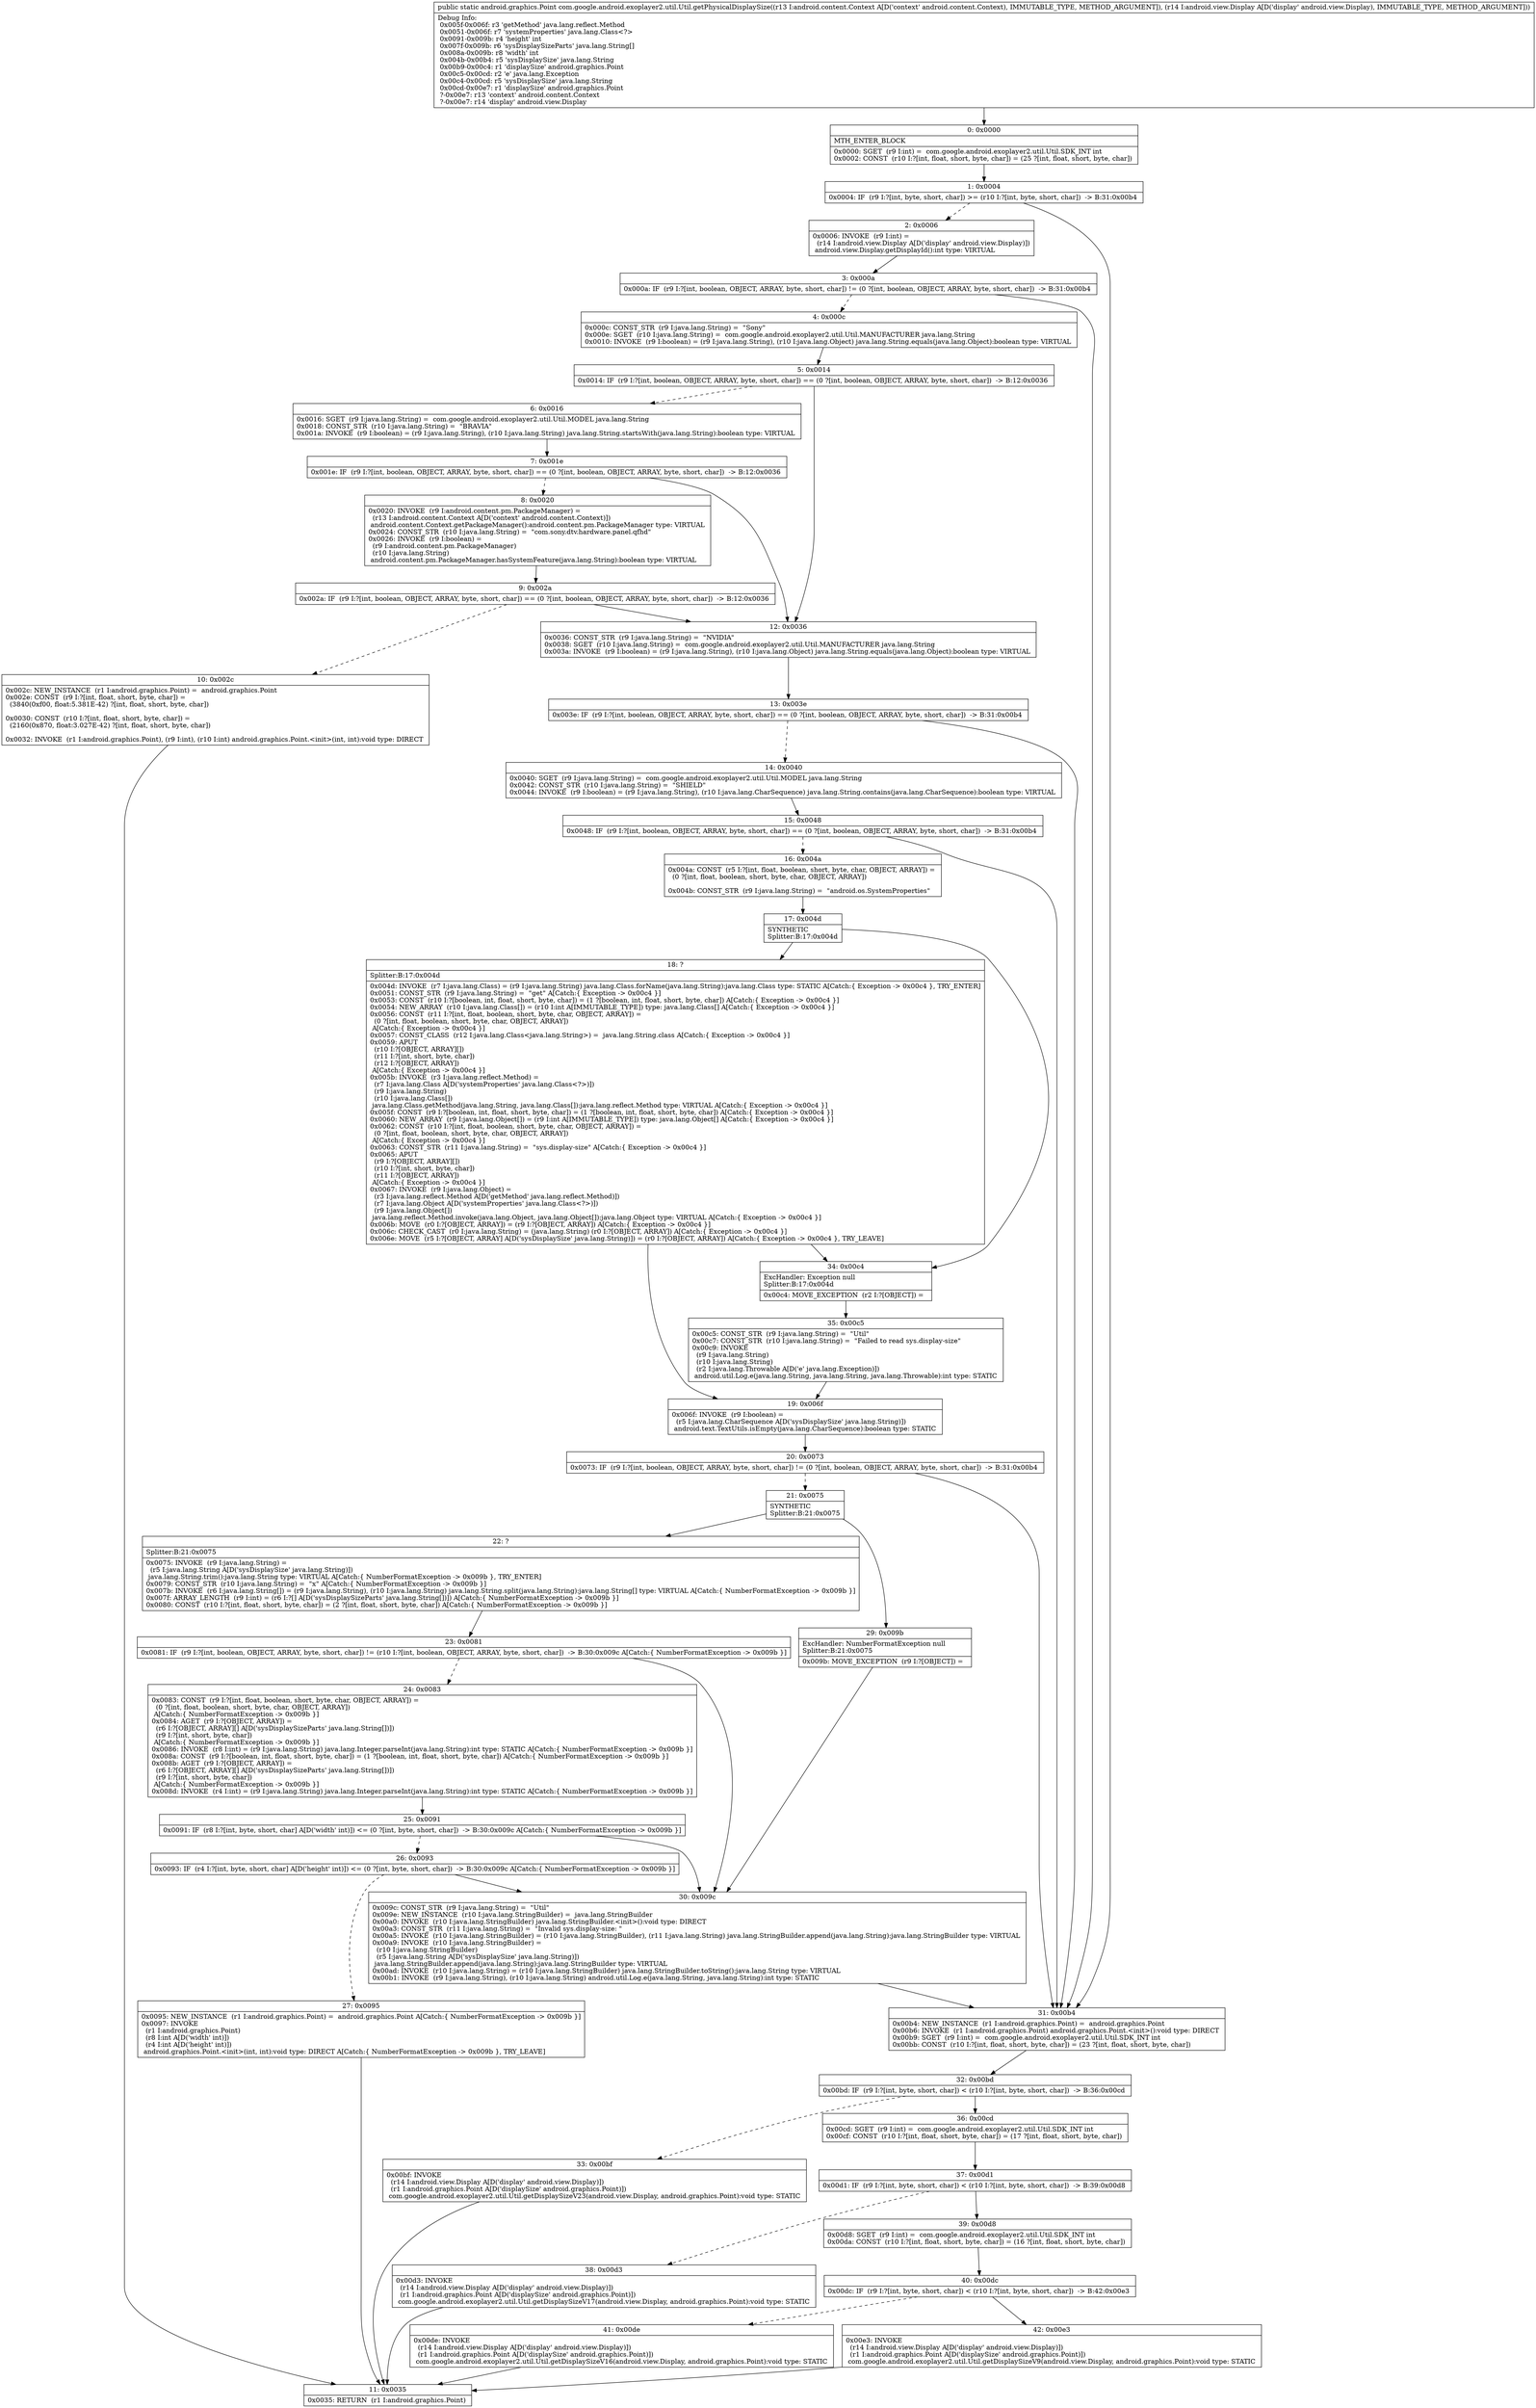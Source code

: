 digraph "CFG forcom.google.android.exoplayer2.util.Util.getPhysicalDisplaySize(Landroid\/content\/Context;Landroid\/view\/Display;)Landroid\/graphics\/Point;" {
Node_0 [shape=record,label="{0\:\ 0x0000|MTH_ENTER_BLOCK\l|0x0000: SGET  (r9 I:int) =  com.google.android.exoplayer2.util.Util.SDK_INT int \l0x0002: CONST  (r10 I:?[int, float, short, byte, char]) = (25 ?[int, float, short, byte, char]) \l}"];
Node_1 [shape=record,label="{1\:\ 0x0004|0x0004: IF  (r9 I:?[int, byte, short, char]) \>= (r10 I:?[int, byte, short, char])  \-\> B:31:0x00b4 \l}"];
Node_2 [shape=record,label="{2\:\ 0x0006|0x0006: INVOKE  (r9 I:int) = \l  (r14 I:android.view.Display A[D('display' android.view.Display)])\l android.view.Display.getDisplayId():int type: VIRTUAL \l}"];
Node_3 [shape=record,label="{3\:\ 0x000a|0x000a: IF  (r9 I:?[int, boolean, OBJECT, ARRAY, byte, short, char]) != (0 ?[int, boolean, OBJECT, ARRAY, byte, short, char])  \-\> B:31:0x00b4 \l}"];
Node_4 [shape=record,label="{4\:\ 0x000c|0x000c: CONST_STR  (r9 I:java.lang.String) =  \"Sony\" \l0x000e: SGET  (r10 I:java.lang.String) =  com.google.android.exoplayer2.util.Util.MANUFACTURER java.lang.String \l0x0010: INVOKE  (r9 I:boolean) = (r9 I:java.lang.String), (r10 I:java.lang.Object) java.lang.String.equals(java.lang.Object):boolean type: VIRTUAL \l}"];
Node_5 [shape=record,label="{5\:\ 0x0014|0x0014: IF  (r9 I:?[int, boolean, OBJECT, ARRAY, byte, short, char]) == (0 ?[int, boolean, OBJECT, ARRAY, byte, short, char])  \-\> B:12:0x0036 \l}"];
Node_6 [shape=record,label="{6\:\ 0x0016|0x0016: SGET  (r9 I:java.lang.String) =  com.google.android.exoplayer2.util.Util.MODEL java.lang.String \l0x0018: CONST_STR  (r10 I:java.lang.String) =  \"BRAVIA\" \l0x001a: INVOKE  (r9 I:boolean) = (r9 I:java.lang.String), (r10 I:java.lang.String) java.lang.String.startsWith(java.lang.String):boolean type: VIRTUAL \l}"];
Node_7 [shape=record,label="{7\:\ 0x001e|0x001e: IF  (r9 I:?[int, boolean, OBJECT, ARRAY, byte, short, char]) == (0 ?[int, boolean, OBJECT, ARRAY, byte, short, char])  \-\> B:12:0x0036 \l}"];
Node_8 [shape=record,label="{8\:\ 0x0020|0x0020: INVOKE  (r9 I:android.content.pm.PackageManager) = \l  (r13 I:android.content.Context A[D('context' android.content.Context)])\l android.content.Context.getPackageManager():android.content.pm.PackageManager type: VIRTUAL \l0x0024: CONST_STR  (r10 I:java.lang.String) =  \"com.sony.dtv.hardware.panel.qfhd\" \l0x0026: INVOKE  (r9 I:boolean) = \l  (r9 I:android.content.pm.PackageManager)\l  (r10 I:java.lang.String)\l android.content.pm.PackageManager.hasSystemFeature(java.lang.String):boolean type: VIRTUAL \l}"];
Node_9 [shape=record,label="{9\:\ 0x002a|0x002a: IF  (r9 I:?[int, boolean, OBJECT, ARRAY, byte, short, char]) == (0 ?[int, boolean, OBJECT, ARRAY, byte, short, char])  \-\> B:12:0x0036 \l}"];
Node_10 [shape=record,label="{10\:\ 0x002c|0x002c: NEW_INSTANCE  (r1 I:android.graphics.Point) =  android.graphics.Point \l0x002e: CONST  (r9 I:?[int, float, short, byte, char]) = \l  (3840(0xf00, float:5.381E\-42) ?[int, float, short, byte, char])\l \l0x0030: CONST  (r10 I:?[int, float, short, byte, char]) = \l  (2160(0x870, float:3.027E\-42) ?[int, float, short, byte, char])\l \l0x0032: INVOKE  (r1 I:android.graphics.Point), (r9 I:int), (r10 I:int) android.graphics.Point.\<init\>(int, int):void type: DIRECT \l}"];
Node_11 [shape=record,label="{11\:\ 0x0035|0x0035: RETURN  (r1 I:android.graphics.Point) \l}"];
Node_12 [shape=record,label="{12\:\ 0x0036|0x0036: CONST_STR  (r9 I:java.lang.String) =  \"NVIDIA\" \l0x0038: SGET  (r10 I:java.lang.String) =  com.google.android.exoplayer2.util.Util.MANUFACTURER java.lang.String \l0x003a: INVOKE  (r9 I:boolean) = (r9 I:java.lang.String), (r10 I:java.lang.Object) java.lang.String.equals(java.lang.Object):boolean type: VIRTUAL \l}"];
Node_13 [shape=record,label="{13\:\ 0x003e|0x003e: IF  (r9 I:?[int, boolean, OBJECT, ARRAY, byte, short, char]) == (0 ?[int, boolean, OBJECT, ARRAY, byte, short, char])  \-\> B:31:0x00b4 \l}"];
Node_14 [shape=record,label="{14\:\ 0x0040|0x0040: SGET  (r9 I:java.lang.String) =  com.google.android.exoplayer2.util.Util.MODEL java.lang.String \l0x0042: CONST_STR  (r10 I:java.lang.String) =  \"SHIELD\" \l0x0044: INVOKE  (r9 I:boolean) = (r9 I:java.lang.String), (r10 I:java.lang.CharSequence) java.lang.String.contains(java.lang.CharSequence):boolean type: VIRTUAL \l}"];
Node_15 [shape=record,label="{15\:\ 0x0048|0x0048: IF  (r9 I:?[int, boolean, OBJECT, ARRAY, byte, short, char]) == (0 ?[int, boolean, OBJECT, ARRAY, byte, short, char])  \-\> B:31:0x00b4 \l}"];
Node_16 [shape=record,label="{16\:\ 0x004a|0x004a: CONST  (r5 I:?[int, float, boolean, short, byte, char, OBJECT, ARRAY]) = \l  (0 ?[int, float, boolean, short, byte, char, OBJECT, ARRAY])\l \l0x004b: CONST_STR  (r9 I:java.lang.String) =  \"android.os.SystemProperties\" \l}"];
Node_17 [shape=record,label="{17\:\ 0x004d|SYNTHETIC\lSplitter:B:17:0x004d\l}"];
Node_18 [shape=record,label="{18\:\ ?|Splitter:B:17:0x004d\l|0x004d: INVOKE  (r7 I:java.lang.Class) = (r9 I:java.lang.String) java.lang.Class.forName(java.lang.String):java.lang.Class type: STATIC A[Catch:\{ Exception \-\> 0x00c4 \}, TRY_ENTER]\l0x0051: CONST_STR  (r9 I:java.lang.String) =  \"get\" A[Catch:\{ Exception \-\> 0x00c4 \}]\l0x0053: CONST  (r10 I:?[boolean, int, float, short, byte, char]) = (1 ?[boolean, int, float, short, byte, char]) A[Catch:\{ Exception \-\> 0x00c4 \}]\l0x0054: NEW_ARRAY  (r10 I:java.lang.Class[]) = (r10 I:int A[IMMUTABLE_TYPE]) type: java.lang.Class[] A[Catch:\{ Exception \-\> 0x00c4 \}]\l0x0056: CONST  (r11 I:?[int, float, boolean, short, byte, char, OBJECT, ARRAY]) = \l  (0 ?[int, float, boolean, short, byte, char, OBJECT, ARRAY])\l A[Catch:\{ Exception \-\> 0x00c4 \}]\l0x0057: CONST_CLASS  (r12 I:java.lang.Class\<java.lang.String\>) =  java.lang.String.class A[Catch:\{ Exception \-\> 0x00c4 \}]\l0x0059: APUT  \l  (r10 I:?[OBJECT, ARRAY][])\l  (r11 I:?[int, short, byte, char])\l  (r12 I:?[OBJECT, ARRAY])\l A[Catch:\{ Exception \-\> 0x00c4 \}]\l0x005b: INVOKE  (r3 I:java.lang.reflect.Method) = \l  (r7 I:java.lang.Class A[D('systemProperties' java.lang.Class\<?\>)])\l  (r9 I:java.lang.String)\l  (r10 I:java.lang.Class[])\l java.lang.Class.getMethod(java.lang.String, java.lang.Class[]):java.lang.reflect.Method type: VIRTUAL A[Catch:\{ Exception \-\> 0x00c4 \}]\l0x005f: CONST  (r9 I:?[boolean, int, float, short, byte, char]) = (1 ?[boolean, int, float, short, byte, char]) A[Catch:\{ Exception \-\> 0x00c4 \}]\l0x0060: NEW_ARRAY  (r9 I:java.lang.Object[]) = (r9 I:int A[IMMUTABLE_TYPE]) type: java.lang.Object[] A[Catch:\{ Exception \-\> 0x00c4 \}]\l0x0062: CONST  (r10 I:?[int, float, boolean, short, byte, char, OBJECT, ARRAY]) = \l  (0 ?[int, float, boolean, short, byte, char, OBJECT, ARRAY])\l A[Catch:\{ Exception \-\> 0x00c4 \}]\l0x0063: CONST_STR  (r11 I:java.lang.String) =  \"sys.display\-size\" A[Catch:\{ Exception \-\> 0x00c4 \}]\l0x0065: APUT  \l  (r9 I:?[OBJECT, ARRAY][])\l  (r10 I:?[int, short, byte, char])\l  (r11 I:?[OBJECT, ARRAY])\l A[Catch:\{ Exception \-\> 0x00c4 \}]\l0x0067: INVOKE  (r9 I:java.lang.Object) = \l  (r3 I:java.lang.reflect.Method A[D('getMethod' java.lang.reflect.Method)])\l  (r7 I:java.lang.Object A[D('systemProperties' java.lang.Class\<?\>)])\l  (r9 I:java.lang.Object[])\l java.lang.reflect.Method.invoke(java.lang.Object, java.lang.Object[]):java.lang.Object type: VIRTUAL A[Catch:\{ Exception \-\> 0x00c4 \}]\l0x006b: MOVE  (r0 I:?[OBJECT, ARRAY]) = (r9 I:?[OBJECT, ARRAY]) A[Catch:\{ Exception \-\> 0x00c4 \}]\l0x006c: CHECK_CAST  (r0 I:java.lang.String) = (java.lang.String) (r0 I:?[OBJECT, ARRAY]) A[Catch:\{ Exception \-\> 0x00c4 \}]\l0x006e: MOVE  (r5 I:?[OBJECT, ARRAY] A[D('sysDisplaySize' java.lang.String)]) = (r0 I:?[OBJECT, ARRAY]) A[Catch:\{ Exception \-\> 0x00c4 \}, TRY_LEAVE]\l}"];
Node_19 [shape=record,label="{19\:\ 0x006f|0x006f: INVOKE  (r9 I:boolean) = \l  (r5 I:java.lang.CharSequence A[D('sysDisplaySize' java.lang.String)])\l android.text.TextUtils.isEmpty(java.lang.CharSequence):boolean type: STATIC \l}"];
Node_20 [shape=record,label="{20\:\ 0x0073|0x0073: IF  (r9 I:?[int, boolean, OBJECT, ARRAY, byte, short, char]) != (0 ?[int, boolean, OBJECT, ARRAY, byte, short, char])  \-\> B:31:0x00b4 \l}"];
Node_21 [shape=record,label="{21\:\ 0x0075|SYNTHETIC\lSplitter:B:21:0x0075\l}"];
Node_22 [shape=record,label="{22\:\ ?|Splitter:B:21:0x0075\l|0x0075: INVOKE  (r9 I:java.lang.String) = \l  (r5 I:java.lang.String A[D('sysDisplaySize' java.lang.String)])\l java.lang.String.trim():java.lang.String type: VIRTUAL A[Catch:\{ NumberFormatException \-\> 0x009b \}, TRY_ENTER]\l0x0079: CONST_STR  (r10 I:java.lang.String) =  \"x\" A[Catch:\{ NumberFormatException \-\> 0x009b \}]\l0x007b: INVOKE  (r6 I:java.lang.String[]) = (r9 I:java.lang.String), (r10 I:java.lang.String) java.lang.String.split(java.lang.String):java.lang.String[] type: VIRTUAL A[Catch:\{ NumberFormatException \-\> 0x009b \}]\l0x007f: ARRAY_LENGTH  (r9 I:int) = (r6 I:?[] A[D('sysDisplaySizeParts' java.lang.String[])]) A[Catch:\{ NumberFormatException \-\> 0x009b \}]\l0x0080: CONST  (r10 I:?[int, float, short, byte, char]) = (2 ?[int, float, short, byte, char]) A[Catch:\{ NumberFormatException \-\> 0x009b \}]\l}"];
Node_23 [shape=record,label="{23\:\ 0x0081|0x0081: IF  (r9 I:?[int, boolean, OBJECT, ARRAY, byte, short, char]) != (r10 I:?[int, boolean, OBJECT, ARRAY, byte, short, char])  \-\> B:30:0x009c A[Catch:\{ NumberFormatException \-\> 0x009b \}]\l}"];
Node_24 [shape=record,label="{24\:\ 0x0083|0x0083: CONST  (r9 I:?[int, float, boolean, short, byte, char, OBJECT, ARRAY]) = \l  (0 ?[int, float, boolean, short, byte, char, OBJECT, ARRAY])\l A[Catch:\{ NumberFormatException \-\> 0x009b \}]\l0x0084: AGET  (r9 I:?[OBJECT, ARRAY]) = \l  (r6 I:?[OBJECT, ARRAY][] A[D('sysDisplaySizeParts' java.lang.String[])])\l  (r9 I:?[int, short, byte, char])\l A[Catch:\{ NumberFormatException \-\> 0x009b \}]\l0x0086: INVOKE  (r8 I:int) = (r9 I:java.lang.String) java.lang.Integer.parseInt(java.lang.String):int type: STATIC A[Catch:\{ NumberFormatException \-\> 0x009b \}]\l0x008a: CONST  (r9 I:?[boolean, int, float, short, byte, char]) = (1 ?[boolean, int, float, short, byte, char]) A[Catch:\{ NumberFormatException \-\> 0x009b \}]\l0x008b: AGET  (r9 I:?[OBJECT, ARRAY]) = \l  (r6 I:?[OBJECT, ARRAY][] A[D('sysDisplaySizeParts' java.lang.String[])])\l  (r9 I:?[int, short, byte, char])\l A[Catch:\{ NumberFormatException \-\> 0x009b \}]\l0x008d: INVOKE  (r4 I:int) = (r9 I:java.lang.String) java.lang.Integer.parseInt(java.lang.String):int type: STATIC A[Catch:\{ NumberFormatException \-\> 0x009b \}]\l}"];
Node_25 [shape=record,label="{25\:\ 0x0091|0x0091: IF  (r8 I:?[int, byte, short, char] A[D('width' int)]) \<= (0 ?[int, byte, short, char])  \-\> B:30:0x009c A[Catch:\{ NumberFormatException \-\> 0x009b \}]\l}"];
Node_26 [shape=record,label="{26\:\ 0x0093|0x0093: IF  (r4 I:?[int, byte, short, char] A[D('height' int)]) \<= (0 ?[int, byte, short, char])  \-\> B:30:0x009c A[Catch:\{ NumberFormatException \-\> 0x009b \}]\l}"];
Node_27 [shape=record,label="{27\:\ 0x0095|0x0095: NEW_INSTANCE  (r1 I:android.graphics.Point) =  android.graphics.Point A[Catch:\{ NumberFormatException \-\> 0x009b \}]\l0x0097: INVOKE  \l  (r1 I:android.graphics.Point)\l  (r8 I:int A[D('width' int)])\l  (r4 I:int A[D('height' int)])\l android.graphics.Point.\<init\>(int, int):void type: DIRECT A[Catch:\{ NumberFormatException \-\> 0x009b \}, TRY_LEAVE]\l}"];
Node_29 [shape=record,label="{29\:\ 0x009b|ExcHandler: NumberFormatException null\lSplitter:B:21:0x0075\l|0x009b: MOVE_EXCEPTION  (r9 I:?[OBJECT]) =  \l}"];
Node_30 [shape=record,label="{30\:\ 0x009c|0x009c: CONST_STR  (r9 I:java.lang.String) =  \"Util\" \l0x009e: NEW_INSTANCE  (r10 I:java.lang.StringBuilder) =  java.lang.StringBuilder \l0x00a0: INVOKE  (r10 I:java.lang.StringBuilder) java.lang.StringBuilder.\<init\>():void type: DIRECT \l0x00a3: CONST_STR  (r11 I:java.lang.String) =  \"Invalid sys.display\-size: \" \l0x00a5: INVOKE  (r10 I:java.lang.StringBuilder) = (r10 I:java.lang.StringBuilder), (r11 I:java.lang.String) java.lang.StringBuilder.append(java.lang.String):java.lang.StringBuilder type: VIRTUAL \l0x00a9: INVOKE  (r10 I:java.lang.StringBuilder) = \l  (r10 I:java.lang.StringBuilder)\l  (r5 I:java.lang.String A[D('sysDisplaySize' java.lang.String)])\l java.lang.StringBuilder.append(java.lang.String):java.lang.StringBuilder type: VIRTUAL \l0x00ad: INVOKE  (r10 I:java.lang.String) = (r10 I:java.lang.StringBuilder) java.lang.StringBuilder.toString():java.lang.String type: VIRTUAL \l0x00b1: INVOKE  (r9 I:java.lang.String), (r10 I:java.lang.String) android.util.Log.e(java.lang.String, java.lang.String):int type: STATIC \l}"];
Node_31 [shape=record,label="{31\:\ 0x00b4|0x00b4: NEW_INSTANCE  (r1 I:android.graphics.Point) =  android.graphics.Point \l0x00b6: INVOKE  (r1 I:android.graphics.Point) android.graphics.Point.\<init\>():void type: DIRECT \l0x00b9: SGET  (r9 I:int) =  com.google.android.exoplayer2.util.Util.SDK_INT int \l0x00bb: CONST  (r10 I:?[int, float, short, byte, char]) = (23 ?[int, float, short, byte, char]) \l}"];
Node_32 [shape=record,label="{32\:\ 0x00bd|0x00bd: IF  (r9 I:?[int, byte, short, char]) \< (r10 I:?[int, byte, short, char])  \-\> B:36:0x00cd \l}"];
Node_33 [shape=record,label="{33\:\ 0x00bf|0x00bf: INVOKE  \l  (r14 I:android.view.Display A[D('display' android.view.Display)])\l  (r1 I:android.graphics.Point A[D('displaySize' android.graphics.Point)])\l com.google.android.exoplayer2.util.Util.getDisplaySizeV23(android.view.Display, android.graphics.Point):void type: STATIC \l}"];
Node_34 [shape=record,label="{34\:\ 0x00c4|ExcHandler: Exception null\lSplitter:B:17:0x004d\l|0x00c4: MOVE_EXCEPTION  (r2 I:?[OBJECT]) =  \l}"];
Node_35 [shape=record,label="{35\:\ 0x00c5|0x00c5: CONST_STR  (r9 I:java.lang.String) =  \"Util\" \l0x00c7: CONST_STR  (r10 I:java.lang.String) =  \"Failed to read sys.display\-size\" \l0x00c9: INVOKE  \l  (r9 I:java.lang.String)\l  (r10 I:java.lang.String)\l  (r2 I:java.lang.Throwable A[D('e' java.lang.Exception)])\l android.util.Log.e(java.lang.String, java.lang.String, java.lang.Throwable):int type: STATIC \l}"];
Node_36 [shape=record,label="{36\:\ 0x00cd|0x00cd: SGET  (r9 I:int) =  com.google.android.exoplayer2.util.Util.SDK_INT int \l0x00cf: CONST  (r10 I:?[int, float, short, byte, char]) = (17 ?[int, float, short, byte, char]) \l}"];
Node_37 [shape=record,label="{37\:\ 0x00d1|0x00d1: IF  (r9 I:?[int, byte, short, char]) \< (r10 I:?[int, byte, short, char])  \-\> B:39:0x00d8 \l}"];
Node_38 [shape=record,label="{38\:\ 0x00d3|0x00d3: INVOKE  \l  (r14 I:android.view.Display A[D('display' android.view.Display)])\l  (r1 I:android.graphics.Point A[D('displaySize' android.graphics.Point)])\l com.google.android.exoplayer2.util.Util.getDisplaySizeV17(android.view.Display, android.graphics.Point):void type: STATIC \l}"];
Node_39 [shape=record,label="{39\:\ 0x00d8|0x00d8: SGET  (r9 I:int) =  com.google.android.exoplayer2.util.Util.SDK_INT int \l0x00da: CONST  (r10 I:?[int, float, short, byte, char]) = (16 ?[int, float, short, byte, char]) \l}"];
Node_40 [shape=record,label="{40\:\ 0x00dc|0x00dc: IF  (r9 I:?[int, byte, short, char]) \< (r10 I:?[int, byte, short, char])  \-\> B:42:0x00e3 \l}"];
Node_41 [shape=record,label="{41\:\ 0x00de|0x00de: INVOKE  \l  (r14 I:android.view.Display A[D('display' android.view.Display)])\l  (r1 I:android.graphics.Point A[D('displaySize' android.graphics.Point)])\l com.google.android.exoplayer2.util.Util.getDisplaySizeV16(android.view.Display, android.graphics.Point):void type: STATIC \l}"];
Node_42 [shape=record,label="{42\:\ 0x00e3|0x00e3: INVOKE  \l  (r14 I:android.view.Display A[D('display' android.view.Display)])\l  (r1 I:android.graphics.Point A[D('displaySize' android.graphics.Point)])\l com.google.android.exoplayer2.util.Util.getDisplaySizeV9(android.view.Display, android.graphics.Point):void type: STATIC \l}"];
MethodNode[shape=record,label="{public static android.graphics.Point com.google.android.exoplayer2.util.Util.getPhysicalDisplaySize((r13 I:android.content.Context A[D('context' android.content.Context), IMMUTABLE_TYPE, METHOD_ARGUMENT]), (r14 I:android.view.Display A[D('display' android.view.Display), IMMUTABLE_TYPE, METHOD_ARGUMENT]))  | Debug Info:\l  0x005f\-0x006f: r3 'getMethod' java.lang.reflect.Method\l  0x0051\-0x006f: r7 'systemProperties' java.lang.Class\<?\>\l  0x0091\-0x009b: r4 'height' int\l  0x007f\-0x009b: r6 'sysDisplaySizeParts' java.lang.String[]\l  0x008a\-0x009b: r8 'width' int\l  0x004b\-0x00b4: r5 'sysDisplaySize' java.lang.String\l  0x00b9\-0x00c4: r1 'displaySize' android.graphics.Point\l  0x00c5\-0x00cd: r2 'e' java.lang.Exception\l  0x00c4\-0x00cd: r5 'sysDisplaySize' java.lang.String\l  0x00cd\-0x00e7: r1 'displaySize' android.graphics.Point\l  ?\-0x00e7: r13 'context' android.content.Context\l  ?\-0x00e7: r14 'display' android.view.Display\l}"];
MethodNode -> Node_0;
Node_0 -> Node_1;
Node_1 -> Node_2[style=dashed];
Node_1 -> Node_31;
Node_2 -> Node_3;
Node_3 -> Node_4[style=dashed];
Node_3 -> Node_31;
Node_4 -> Node_5;
Node_5 -> Node_6[style=dashed];
Node_5 -> Node_12;
Node_6 -> Node_7;
Node_7 -> Node_8[style=dashed];
Node_7 -> Node_12;
Node_8 -> Node_9;
Node_9 -> Node_10[style=dashed];
Node_9 -> Node_12;
Node_10 -> Node_11;
Node_12 -> Node_13;
Node_13 -> Node_14[style=dashed];
Node_13 -> Node_31;
Node_14 -> Node_15;
Node_15 -> Node_16[style=dashed];
Node_15 -> Node_31;
Node_16 -> Node_17;
Node_17 -> Node_18;
Node_17 -> Node_34;
Node_18 -> Node_19;
Node_18 -> Node_34;
Node_19 -> Node_20;
Node_20 -> Node_21[style=dashed];
Node_20 -> Node_31;
Node_21 -> Node_22;
Node_21 -> Node_29;
Node_22 -> Node_23;
Node_23 -> Node_24[style=dashed];
Node_23 -> Node_30;
Node_24 -> Node_25;
Node_25 -> Node_26[style=dashed];
Node_25 -> Node_30;
Node_26 -> Node_27[style=dashed];
Node_26 -> Node_30;
Node_27 -> Node_11;
Node_29 -> Node_30;
Node_30 -> Node_31;
Node_31 -> Node_32;
Node_32 -> Node_33[style=dashed];
Node_32 -> Node_36;
Node_33 -> Node_11;
Node_34 -> Node_35;
Node_35 -> Node_19;
Node_36 -> Node_37;
Node_37 -> Node_38[style=dashed];
Node_37 -> Node_39;
Node_38 -> Node_11;
Node_39 -> Node_40;
Node_40 -> Node_41[style=dashed];
Node_40 -> Node_42;
Node_41 -> Node_11;
Node_42 -> Node_11;
}

